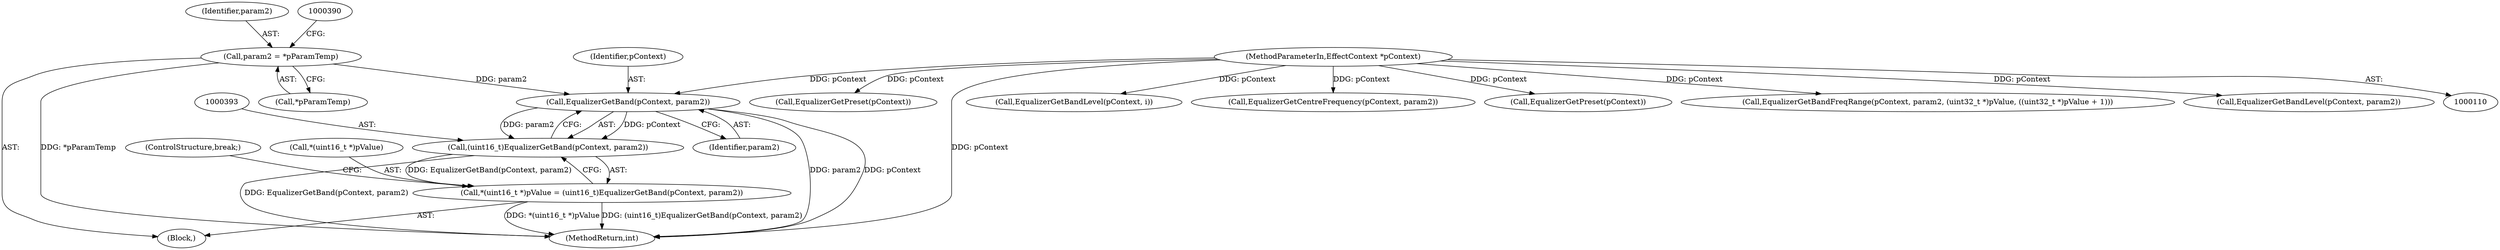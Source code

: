 digraph "0_Android_c66c43ad571ed2590dcd55a762c73c90d9744bac@pointer" {
"1000394" [label="(Call,EqualizerGetBand(pContext, param2))"];
"1000111" [label="(MethodParameterIn,EffectContext *pContext)"];
"1000383" [label="(Call,param2 = *pParamTemp)"];
"1000392" [label="(Call,(uint16_t)EqualizerGetBand(pContext, param2))"];
"1000387" [label="(Call,*(uint16_t *)pValue = (uint16_t)EqualizerGetBand(pContext, param2))"];
"1000387" [label="(Call,*(uint16_t *)pValue = (uint16_t)EqualizerGetBand(pContext, param2))"];
"1000479" [label="(Call,EqualizerGetPreset(pContext))"];
"1000397" [label="(ControlStructure,break;)"];
"1000384" [label="(Identifier,param2)"];
"1000392" [label="(Call,(uint16_t)EqualizerGetBand(pContext, param2))"];
"1000507" [label="(Call,EqualizerGetBandLevel(pContext, i))"];
"1000394" [label="(Call,EqualizerGetBand(pContext, param2))"];
"1000351" [label="(Call,EqualizerGetCentreFrequency(pContext, param2))"];
"1000406" [label="(Call,EqualizerGetPreset(pContext))"];
"1000277" [label="(Block,)"];
"1000395" [label="(Identifier,pContext)"];
"1000111" [label="(MethodParameterIn,EffectContext *pContext)"];
"1000385" [label="(Call,*pParamTemp)"];
"1000370" [label="(Call,EqualizerGetBandFreqRange(pContext, param2, (uint32_t *)pValue, ((uint32_t *)pValue + 1)))"];
"1000388" [label="(Call,*(uint16_t *)pValue)"];
"1000383" [label="(Call,param2 = *pParamTemp)"];
"1000522" [label="(MethodReturn,int)"];
"1000327" [label="(Call,EqualizerGetBandLevel(pContext, param2))"];
"1000396" [label="(Identifier,param2)"];
"1000394" -> "1000392"  [label="AST: "];
"1000394" -> "1000396"  [label="CFG: "];
"1000395" -> "1000394"  [label="AST: "];
"1000396" -> "1000394"  [label="AST: "];
"1000392" -> "1000394"  [label="CFG: "];
"1000394" -> "1000522"  [label="DDG: param2"];
"1000394" -> "1000522"  [label="DDG: pContext"];
"1000394" -> "1000392"  [label="DDG: pContext"];
"1000394" -> "1000392"  [label="DDG: param2"];
"1000111" -> "1000394"  [label="DDG: pContext"];
"1000383" -> "1000394"  [label="DDG: param2"];
"1000111" -> "1000110"  [label="AST: "];
"1000111" -> "1000522"  [label="DDG: pContext"];
"1000111" -> "1000327"  [label="DDG: pContext"];
"1000111" -> "1000351"  [label="DDG: pContext"];
"1000111" -> "1000370"  [label="DDG: pContext"];
"1000111" -> "1000406"  [label="DDG: pContext"];
"1000111" -> "1000479"  [label="DDG: pContext"];
"1000111" -> "1000507"  [label="DDG: pContext"];
"1000383" -> "1000277"  [label="AST: "];
"1000383" -> "1000385"  [label="CFG: "];
"1000384" -> "1000383"  [label="AST: "];
"1000385" -> "1000383"  [label="AST: "];
"1000390" -> "1000383"  [label="CFG: "];
"1000383" -> "1000522"  [label="DDG: *pParamTemp"];
"1000392" -> "1000387"  [label="AST: "];
"1000393" -> "1000392"  [label="AST: "];
"1000387" -> "1000392"  [label="CFG: "];
"1000392" -> "1000522"  [label="DDG: EqualizerGetBand(pContext, param2)"];
"1000392" -> "1000387"  [label="DDG: EqualizerGetBand(pContext, param2)"];
"1000387" -> "1000277"  [label="AST: "];
"1000388" -> "1000387"  [label="AST: "];
"1000397" -> "1000387"  [label="CFG: "];
"1000387" -> "1000522"  [label="DDG: (uint16_t)EqualizerGetBand(pContext, param2)"];
"1000387" -> "1000522"  [label="DDG: *(uint16_t *)pValue"];
}
